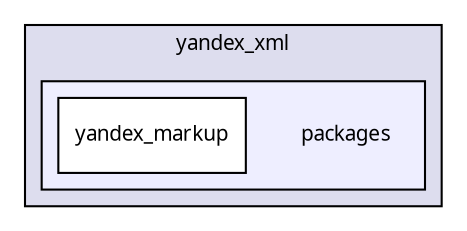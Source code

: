 digraph "packages/xml/packages/yandex_xml/packages/" {
  compound=true
  node [ fontsize="10", fontname="FreeSans.ttf"];
  edge [ labelfontsize="10", labelfontname="FreeSans.ttf"];
  subgraph clusterdir_f1b3dfce50cf84bd1c25a7646a8da674 {
    graph [ bgcolor="#ddddee", pencolor="black", label="yandex_xml" fontname="FreeSans.ttf", fontsize="10", URL="dir_f1b3dfce50cf84bd1c25a7646a8da674.html"]
  subgraph clusterdir_0ccdf4cb0fa8fcc31dacfbb3831e8601 {
    graph [ bgcolor="#eeeeff", pencolor="black", label="" URL="dir_0ccdf4cb0fa8fcc31dacfbb3831e8601.html"];
    dir_0ccdf4cb0fa8fcc31dacfbb3831e8601 [shape=plaintext label="packages"];
    dir_f9b3dd8dd6e6c1ab74faa953603e6f32 [shape=box label="yandex_markup" color="black" fillcolor="white" style="filled" URL="dir_f9b3dd8dd6e6c1ab74faa953603e6f32.html"];
  }
  }
}
